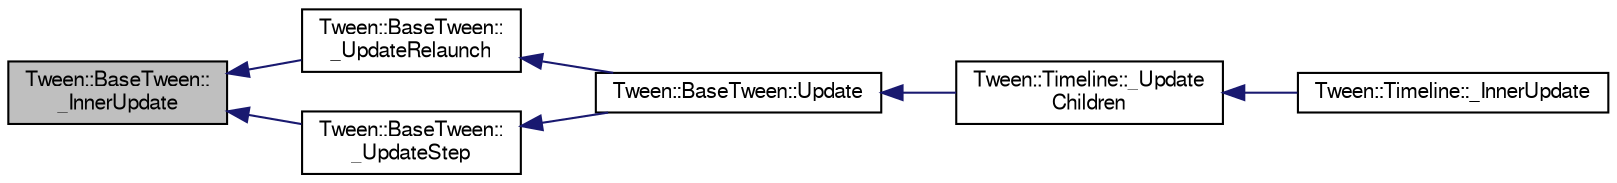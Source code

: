 digraph "Tween::BaseTween::_InnerUpdate"
{
  bgcolor="transparent";
  edge [fontname="FreeSans",fontsize="10",labelfontname="FreeSans",labelfontsize="10"];
  node [fontname="FreeSans",fontsize="10",shape=record];
  rankdir="LR";
  Node1 [label="Tween::BaseTween::\l_InnerUpdate",height=0.2,width=0.4,color="black", fillcolor="grey75", style="filled" fontcolor="black"];
  Node1 -> Node2 [dir="back",color="midnightblue",fontsize="10",style="solid",fontname="FreeSans"];
  Node2 [label="Tween::BaseTween::\l_UpdateRelaunch",height=0.2,width=0.4,color="black",URL="$classTween_1_1BaseTween.html#a577c790adc4b5f723f0a227361d1bc28"];
  Node2 -> Node3 [dir="back",color="midnightblue",fontsize="10",style="solid",fontname="FreeSans"];
  Node3 [label="Tween::BaseTween::Update",height=0.2,width=0.4,color="black",URL="$classTween_1_1BaseTween.html#a4f5403f740f7692474ae91f2f5af560a"];
  Node3 -> Node4 [dir="back",color="midnightblue",fontsize="10",style="solid",fontname="FreeSans"];
  Node4 [label="Tween::Timeline::_Update\lChildren",height=0.2,width=0.4,color="black",URL="$classTween_1_1Timeline.html#a7f1860da70dcd33ee12f19d94cfeb50f"];
  Node4 -> Node5 [dir="back",color="midnightblue",fontsize="10",style="solid",fontname="FreeSans"];
  Node5 [label="Tween::Timeline::_InnerUpdate",height=0.2,width=0.4,color="black",URL="$classTween_1_1Timeline.html#a46fb15526436d8d9bd9d704b875e80f9"];
  Node1 -> Node6 [dir="back",color="midnightblue",fontsize="10",style="solid",fontname="FreeSans"];
  Node6 [label="Tween::BaseTween::\l_UpdateStep",height=0.2,width=0.4,color="black",URL="$classTween_1_1BaseTween.html#ae46a8083903822701ed8791f85d427b4"];
  Node6 -> Node3 [dir="back",color="midnightblue",fontsize="10",style="solid",fontname="FreeSans"];
}
